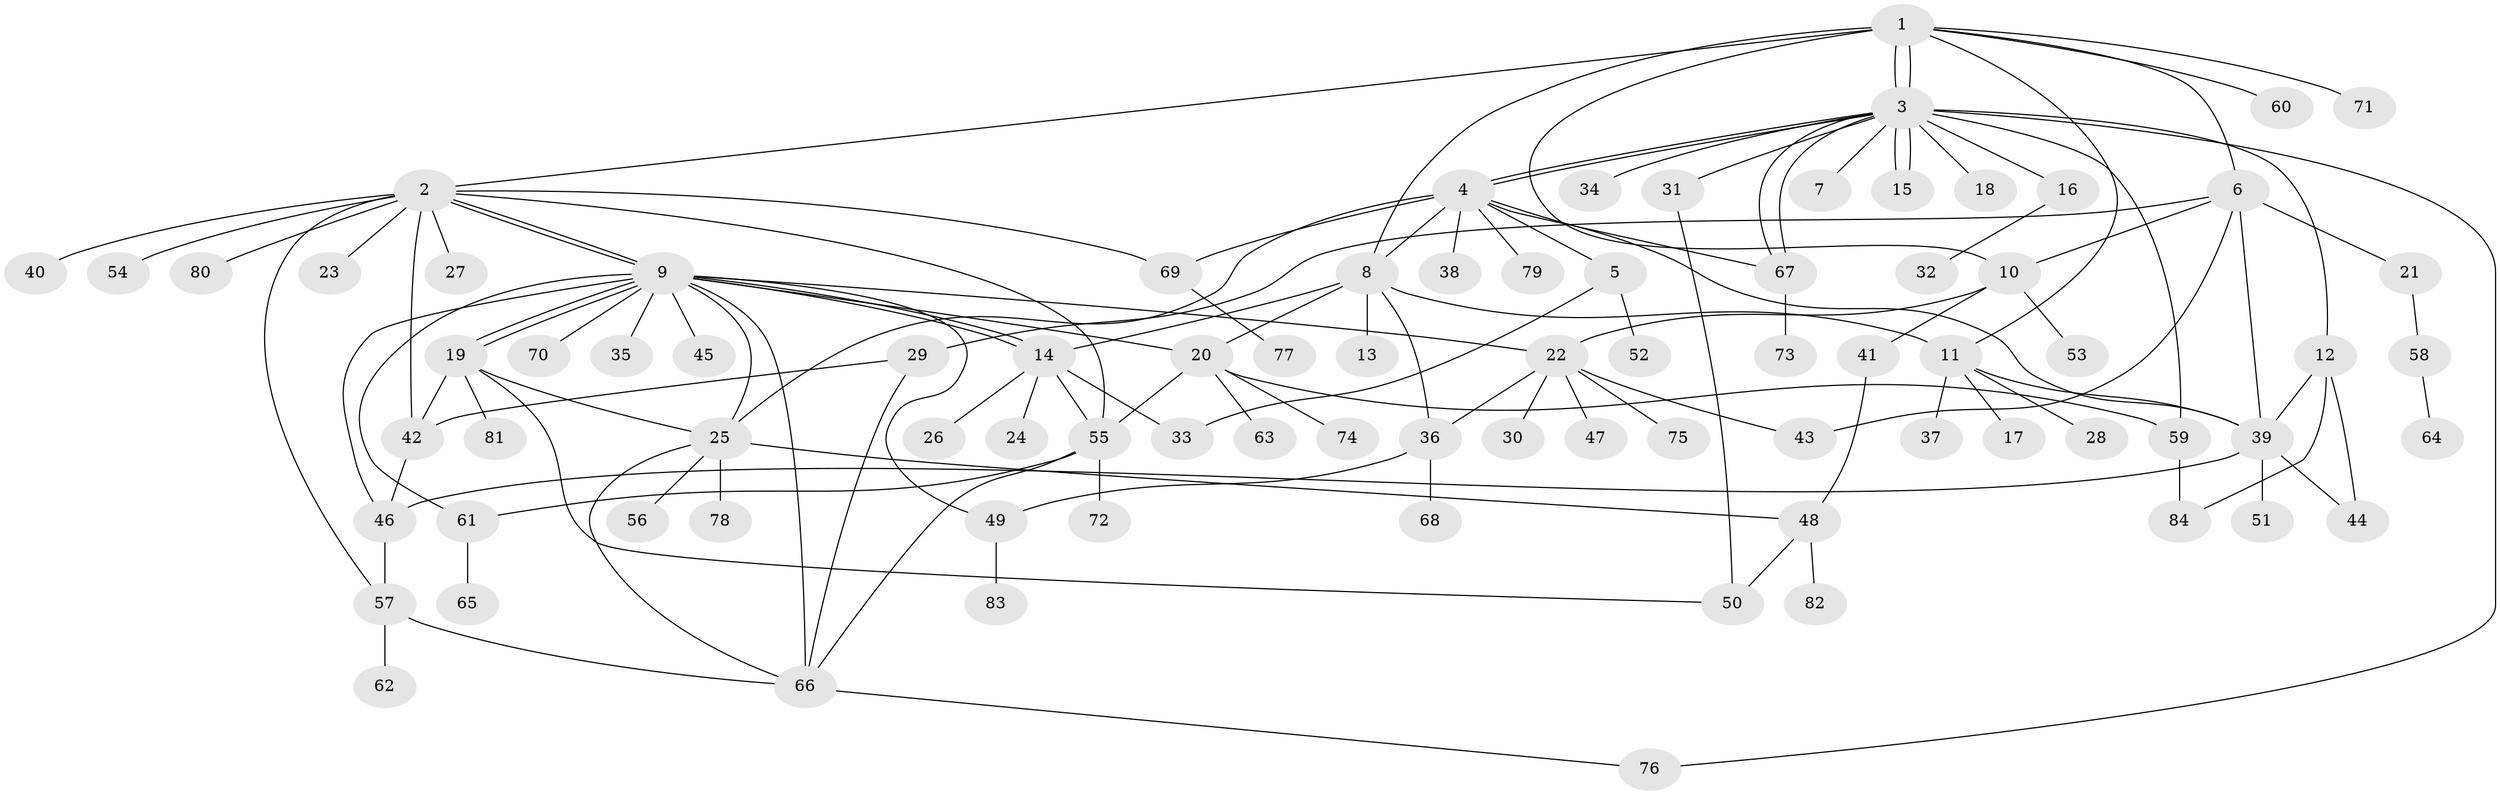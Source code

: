 // Generated by graph-tools (version 1.1) at 2025/35/03/09/25 02:35:33]
// undirected, 84 vertices, 126 edges
graph export_dot {
graph [start="1"]
  node [color=gray90,style=filled];
  1;
  2;
  3;
  4;
  5;
  6;
  7;
  8;
  9;
  10;
  11;
  12;
  13;
  14;
  15;
  16;
  17;
  18;
  19;
  20;
  21;
  22;
  23;
  24;
  25;
  26;
  27;
  28;
  29;
  30;
  31;
  32;
  33;
  34;
  35;
  36;
  37;
  38;
  39;
  40;
  41;
  42;
  43;
  44;
  45;
  46;
  47;
  48;
  49;
  50;
  51;
  52;
  53;
  54;
  55;
  56;
  57;
  58;
  59;
  60;
  61;
  62;
  63;
  64;
  65;
  66;
  67;
  68;
  69;
  70;
  71;
  72;
  73;
  74;
  75;
  76;
  77;
  78;
  79;
  80;
  81;
  82;
  83;
  84;
  1 -- 2;
  1 -- 3;
  1 -- 3;
  1 -- 6;
  1 -- 8;
  1 -- 10;
  1 -- 11;
  1 -- 60;
  1 -- 71;
  2 -- 9;
  2 -- 9;
  2 -- 23;
  2 -- 27;
  2 -- 40;
  2 -- 42;
  2 -- 54;
  2 -- 55;
  2 -- 57;
  2 -- 69;
  2 -- 80;
  3 -- 4;
  3 -- 4;
  3 -- 7;
  3 -- 12;
  3 -- 15;
  3 -- 15;
  3 -- 16;
  3 -- 18;
  3 -- 31;
  3 -- 34;
  3 -- 59;
  3 -- 67;
  3 -- 67;
  3 -- 76;
  4 -- 5;
  4 -- 8;
  4 -- 25;
  4 -- 38;
  4 -- 39;
  4 -- 67;
  4 -- 69;
  4 -- 79;
  5 -- 33;
  5 -- 52;
  6 -- 10;
  6 -- 21;
  6 -- 29;
  6 -- 39;
  6 -- 43;
  8 -- 11;
  8 -- 13;
  8 -- 14;
  8 -- 20;
  8 -- 36;
  9 -- 14;
  9 -- 14;
  9 -- 19;
  9 -- 19;
  9 -- 20;
  9 -- 22;
  9 -- 25;
  9 -- 35;
  9 -- 45;
  9 -- 46;
  9 -- 49;
  9 -- 61;
  9 -- 66;
  9 -- 70;
  10 -- 22;
  10 -- 41;
  10 -- 53;
  11 -- 17;
  11 -- 28;
  11 -- 37;
  11 -- 39;
  12 -- 39;
  12 -- 44;
  12 -- 84;
  14 -- 24;
  14 -- 26;
  14 -- 33;
  14 -- 55;
  16 -- 32;
  19 -- 25;
  19 -- 42;
  19 -- 50;
  19 -- 81;
  20 -- 55;
  20 -- 59;
  20 -- 63;
  20 -- 74;
  21 -- 58;
  22 -- 30;
  22 -- 36;
  22 -- 43;
  22 -- 47;
  22 -- 75;
  25 -- 48;
  25 -- 56;
  25 -- 66;
  25 -- 78;
  29 -- 42;
  29 -- 66;
  31 -- 50;
  36 -- 49;
  36 -- 68;
  39 -- 44;
  39 -- 46;
  39 -- 51;
  41 -- 48;
  42 -- 46;
  46 -- 57;
  48 -- 50;
  48 -- 82;
  49 -- 83;
  55 -- 61;
  55 -- 66;
  55 -- 72;
  57 -- 62;
  57 -- 66;
  58 -- 64;
  59 -- 84;
  61 -- 65;
  66 -- 76;
  67 -- 73;
  69 -- 77;
}
